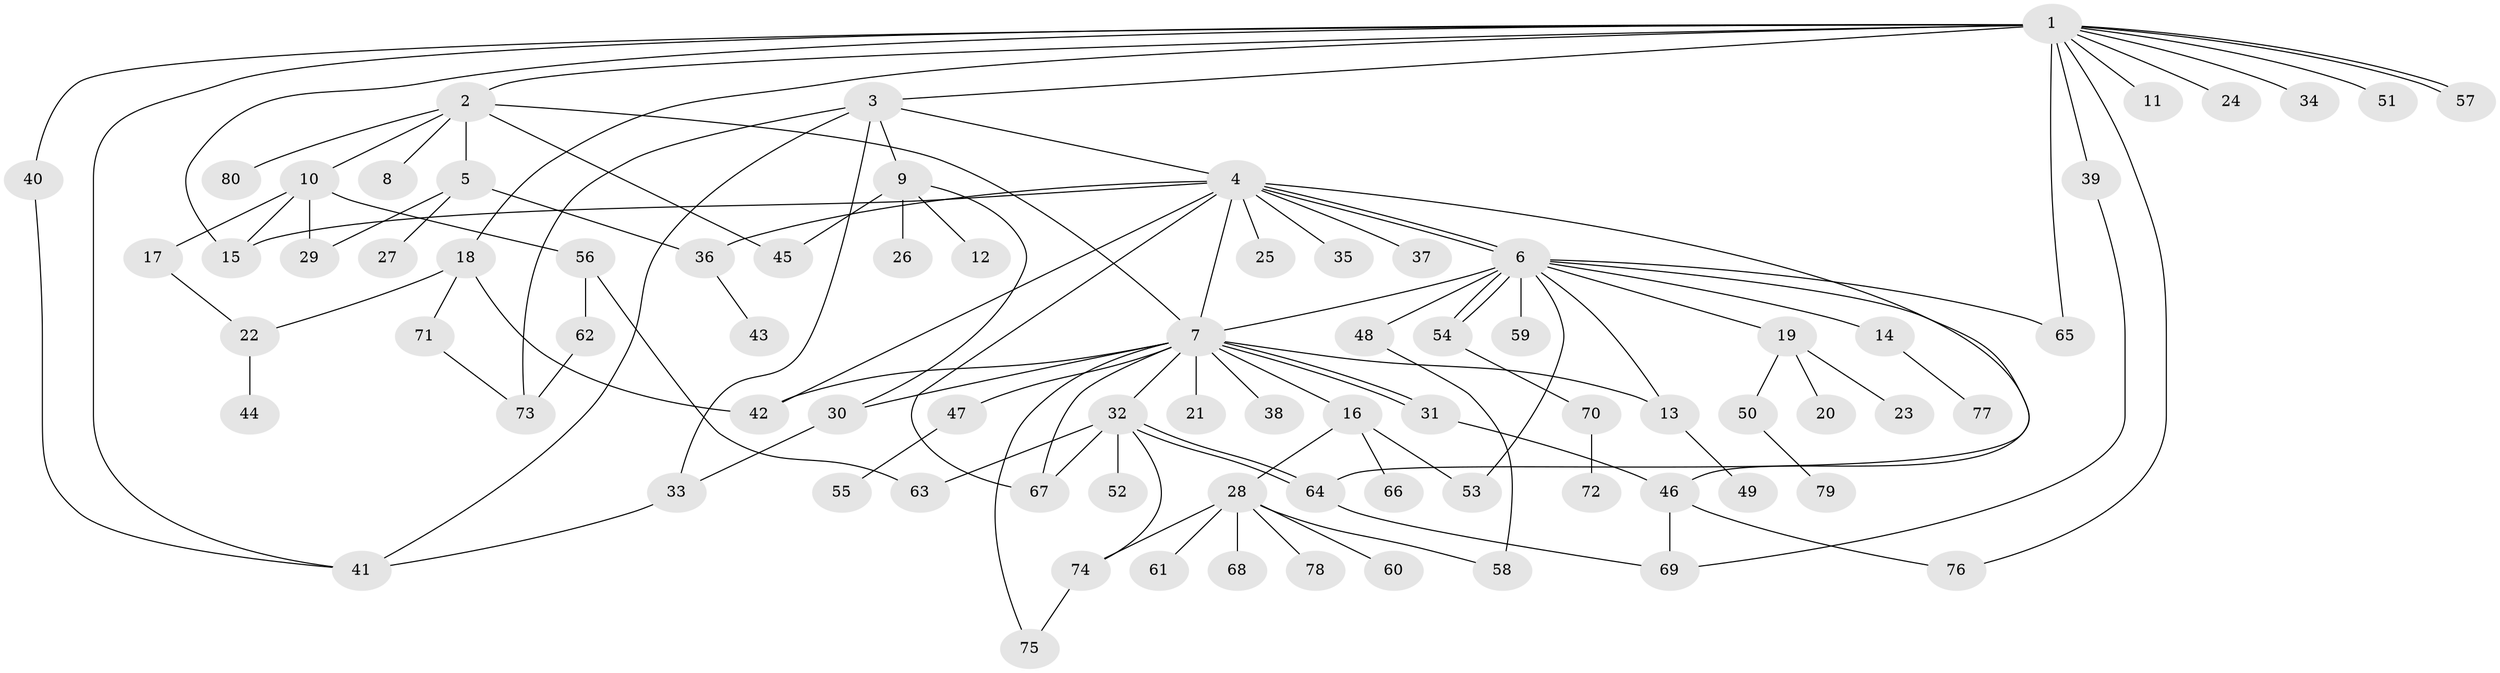 // coarse degree distribution, {13: 0.017241379310344827, 7: 0.017241379310344827, 8: 0.034482758620689655, 10: 0.017241379310344827, 3: 0.1896551724137931, 20: 0.017241379310344827, 1: 0.4482758620689655, 6: 0.034482758620689655, 2: 0.20689655172413793, 5: 0.017241379310344827}
// Generated by graph-tools (version 1.1) at 2025/51/02/27/25 19:51:58]
// undirected, 80 vertices, 115 edges
graph export_dot {
graph [start="1"]
  node [color=gray90,style=filled];
  1;
  2;
  3;
  4;
  5;
  6;
  7;
  8;
  9;
  10;
  11;
  12;
  13;
  14;
  15;
  16;
  17;
  18;
  19;
  20;
  21;
  22;
  23;
  24;
  25;
  26;
  27;
  28;
  29;
  30;
  31;
  32;
  33;
  34;
  35;
  36;
  37;
  38;
  39;
  40;
  41;
  42;
  43;
  44;
  45;
  46;
  47;
  48;
  49;
  50;
  51;
  52;
  53;
  54;
  55;
  56;
  57;
  58;
  59;
  60;
  61;
  62;
  63;
  64;
  65;
  66;
  67;
  68;
  69;
  70;
  71;
  72;
  73;
  74;
  75;
  76;
  77;
  78;
  79;
  80;
  1 -- 2;
  1 -- 3;
  1 -- 11;
  1 -- 15;
  1 -- 18;
  1 -- 24;
  1 -- 34;
  1 -- 39;
  1 -- 40;
  1 -- 41;
  1 -- 51;
  1 -- 57;
  1 -- 57;
  1 -- 65;
  1 -- 76;
  2 -- 5;
  2 -- 7;
  2 -- 8;
  2 -- 10;
  2 -- 45;
  2 -- 80;
  3 -- 4;
  3 -- 9;
  3 -- 33;
  3 -- 41;
  3 -- 73;
  4 -- 6;
  4 -- 6;
  4 -- 7;
  4 -- 15;
  4 -- 25;
  4 -- 35;
  4 -- 36;
  4 -- 37;
  4 -- 42;
  4 -- 64;
  4 -- 67;
  5 -- 27;
  5 -- 29;
  5 -- 36;
  6 -- 7;
  6 -- 13;
  6 -- 14;
  6 -- 19;
  6 -- 46;
  6 -- 48;
  6 -- 53;
  6 -- 54;
  6 -- 54;
  6 -- 59;
  6 -- 65;
  7 -- 13;
  7 -- 16;
  7 -- 21;
  7 -- 30;
  7 -- 31;
  7 -- 31;
  7 -- 32;
  7 -- 38;
  7 -- 42;
  7 -- 47;
  7 -- 67;
  7 -- 75;
  9 -- 12;
  9 -- 26;
  9 -- 30;
  9 -- 45;
  10 -- 15;
  10 -- 17;
  10 -- 29;
  10 -- 56;
  13 -- 49;
  14 -- 77;
  16 -- 28;
  16 -- 53;
  16 -- 66;
  17 -- 22;
  18 -- 22;
  18 -- 42;
  18 -- 71;
  19 -- 20;
  19 -- 23;
  19 -- 50;
  22 -- 44;
  28 -- 58;
  28 -- 60;
  28 -- 61;
  28 -- 68;
  28 -- 74;
  28 -- 78;
  30 -- 33;
  31 -- 46;
  32 -- 52;
  32 -- 63;
  32 -- 64;
  32 -- 64;
  32 -- 67;
  32 -- 74;
  33 -- 41;
  36 -- 43;
  39 -- 69;
  40 -- 41;
  46 -- 69;
  46 -- 76;
  47 -- 55;
  48 -- 58;
  50 -- 79;
  54 -- 70;
  56 -- 62;
  56 -- 63;
  62 -- 73;
  64 -- 69;
  70 -- 72;
  71 -- 73;
  74 -- 75;
}
